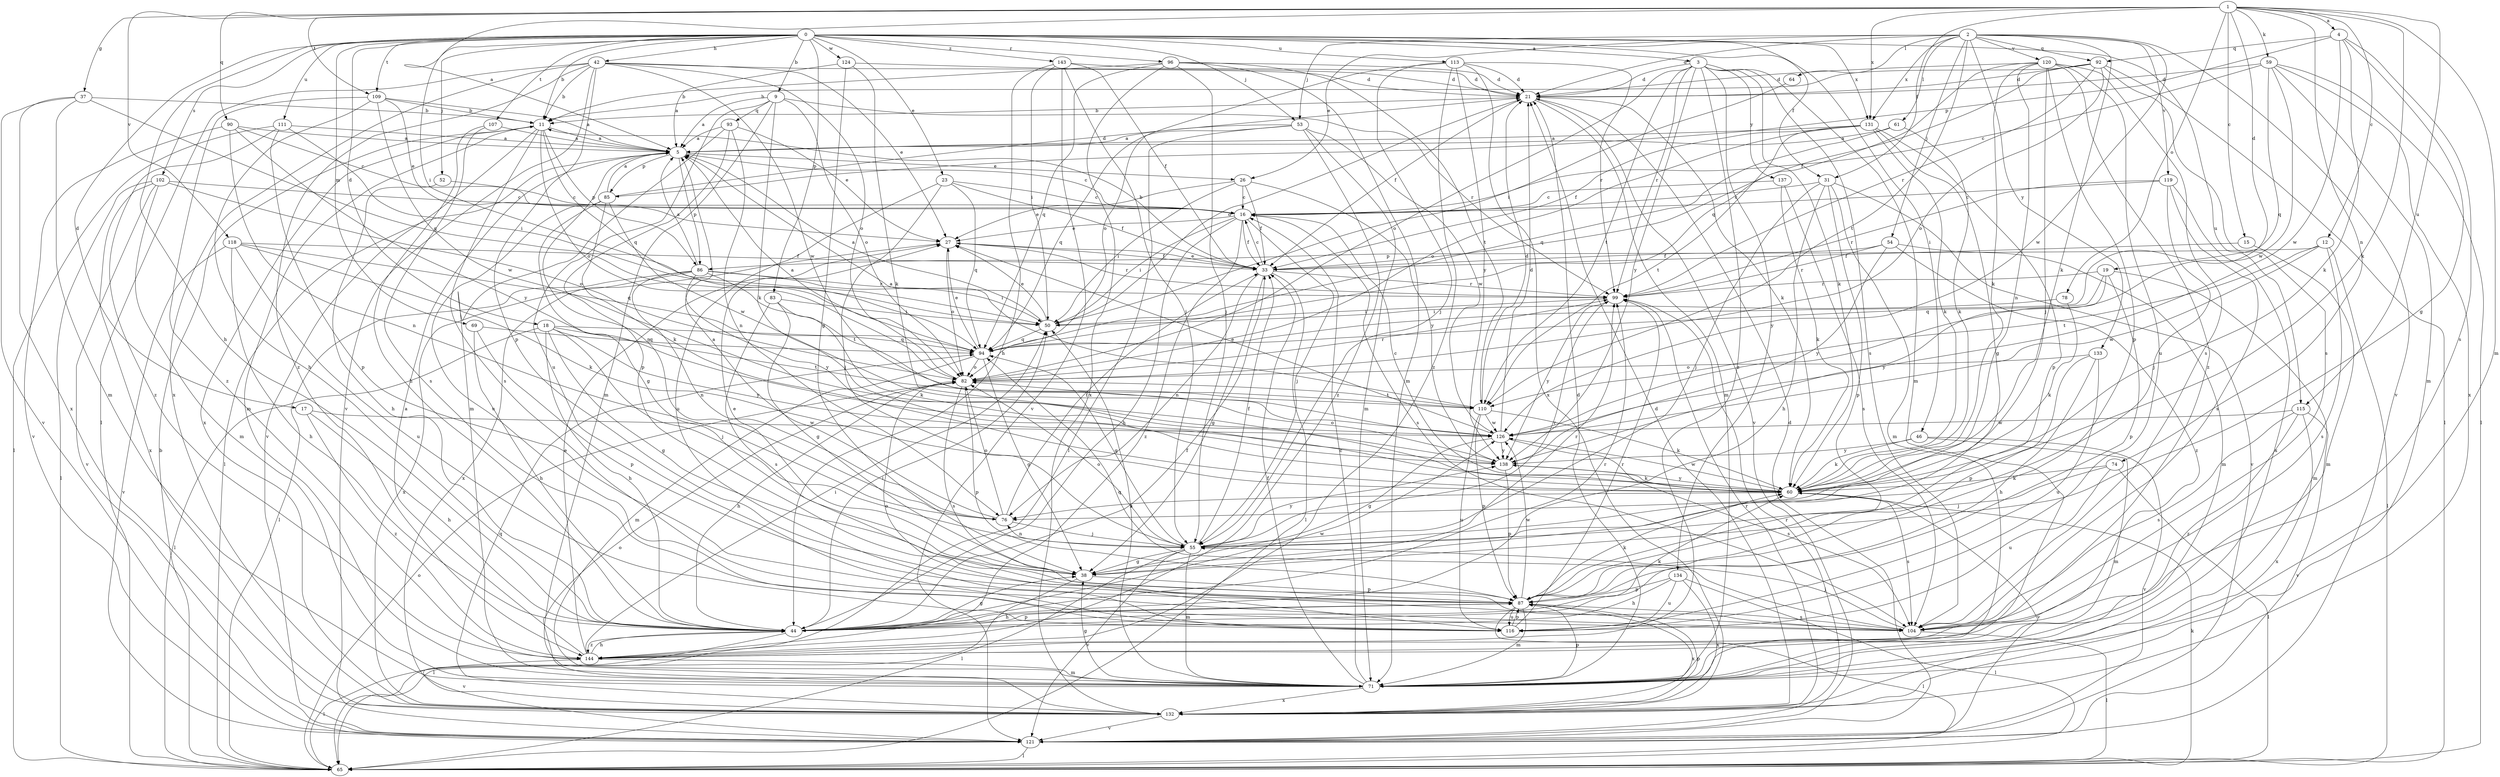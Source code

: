 strict digraph  {
0;
1;
2;
3;
4;
5;
9;
11;
12;
15;
16;
17;
18;
19;
21;
23;
26;
27;
31;
33;
37;
38;
42;
44;
46;
50;
52;
53;
54;
55;
59;
60;
61;
64;
65;
69;
71;
74;
76;
78;
82;
83;
85;
86;
87;
90;
92;
93;
94;
96;
99;
102;
104;
107;
109;
110;
111;
113;
115;
116;
118;
119;
120;
121;
124;
126;
131;
132;
133;
134;
137;
138;
143;
144;
0 -> 3  [label=a];
0 -> 9  [label=b];
0 -> 11  [label=b];
0 -> 17  [label=d];
0 -> 18  [label=d];
0 -> 23  [label=e];
0 -> 31  [label=f];
0 -> 42  [label=h];
0 -> 44  [label=h];
0 -> 46  [label=i];
0 -> 50  [label=i];
0 -> 52  [label=j];
0 -> 53  [label=j];
0 -> 69  [label=m];
0 -> 83  [label=p];
0 -> 96  [label=r];
0 -> 102  [label=s];
0 -> 107  [label=t];
0 -> 109  [label=t];
0 -> 111  [label=u];
0 -> 113  [label=u];
0 -> 115  [label=u];
0 -> 124  [label=w];
0 -> 131  [label=x];
0 -> 143  [label=z];
1 -> 4  [label=a];
1 -> 5  [label=a];
1 -> 12  [label=c];
1 -> 15  [label=c];
1 -> 19  [label=d];
1 -> 31  [label=f];
1 -> 37  [label=g];
1 -> 59  [label=k];
1 -> 60  [label=k];
1 -> 71  [label=m];
1 -> 74  [label=n];
1 -> 78  [label=o];
1 -> 90  [label=q];
1 -> 109  [label=t];
1 -> 115  [label=u];
1 -> 118  [label=v];
1 -> 131  [label=x];
2 -> 21  [label=d];
2 -> 26  [label=e];
2 -> 53  [label=j];
2 -> 54  [label=j];
2 -> 60  [label=k];
2 -> 61  [label=l];
2 -> 64  [label=l];
2 -> 92  [label=q];
2 -> 110  [label=t];
2 -> 119  [label=v];
2 -> 120  [label=v];
2 -> 121  [label=v];
2 -> 126  [label=w];
2 -> 131  [label=x];
2 -> 133  [label=y];
3 -> 21  [label=d];
3 -> 60  [label=k];
3 -> 71  [label=m];
3 -> 82  [label=o];
3 -> 99  [label=r];
3 -> 104  [label=s];
3 -> 110  [label=t];
3 -> 134  [label=y];
3 -> 137  [label=y];
3 -> 138  [label=y];
3 -> 144  [label=z];
4 -> 38  [label=g];
4 -> 60  [label=k];
4 -> 85  [label=p];
4 -> 92  [label=q];
4 -> 104  [label=s];
4 -> 126  [label=w];
5 -> 16  [label=c];
5 -> 26  [label=e];
5 -> 65  [label=l];
5 -> 76  [label=n];
5 -> 85  [label=p];
5 -> 86  [label=p];
9 -> 5  [label=a];
9 -> 60  [label=k];
9 -> 71  [label=m];
9 -> 82  [label=o];
9 -> 93  [label=q];
9 -> 99  [label=r];
9 -> 116  [label=u];
11 -> 5  [label=a];
11 -> 71  [label=m];
11 -> 82  [label=o];
11 -> 86  [label=p];
11 -> 94  [label=q];
11 -> 104  [label=s];
11 -> 121  [label=v];
11 -> 132  [label=x];
12 -> 65  [label=l];
12 -> 86  [label=p];
12 -> 104  [label=s];
12 -> 110  [label=t];
12 -> 126  [label=w];
15 -> 33  [label=f];
15 -> 71  [label=m];
16 -> 27  [label=e];
16 -> 33  [label=f];
16 -> 44  [label=h];
16 -> 50  [label=i];
16 -> 55  [label=j];
16 -> 104  [label=s];
16 -> 144  [label=z];
17 -> 44  [label=h];
17 -> 126  [label=w];
17 -> 144  [label=z];
18 -> 38  [label=g];
18 -> 44  [label=h];
18 -> 55  [label=j];
18 -> 65  [label=l];
18 -> 94  [label=q];
18 -> 110  [label=t];
18 -> 138  [label=y];
19 -> 71  [label=m];
19 -> 87  [label=p];
19 -> 94  [label=q];
19 -> 99  [label=r];
19 -> 138  [label=y];
21 -> 11  [label=b];
21 -> 33  [label=f];
21 -> 60  [label=k];
21 -> 71  [label=m];
21 -> 121  [label=v];
23 -> 16  [label=c];
23 -> 33  [label=f];
23 -> 55  [label=j];
23 -> 94  [label=q];
23 -> 116  [label=u];
26 -> 16  [label=c];
26 -> 27  [label=e];
26 -> 33  [label=f];
26 -> 50  [label=i];
26 -> 138  [label=y];
27 -> 33  [label=f];
27 -> 82  [label=o];
27 -> 99  [label=r];
27 -> 132  [label=x];
31 -> 16  [label=c];
31 -> 44  [label=h];
31 -> 55  [label=j];
31 -> 71  [label=m];
31 -> 87  [label=p];
31 -> 121  [label=v];
33 -> 11  [label=b];
33 -> 16  [label=c];
33 -> 27  [label=e];
33 -> 38  [label=g];
33 -> 65  [label=l];
33 -> 76  [label=n];
33 -> 99  [label=r];
37 -> 11  [label=b];
37 -> 71  [label=m];
37 -> 94  [label=q];
37 -> 121  [label=v];
37 -> 132  [label=x];
38 -> 27  [label=e];
38 -> 65  [label=l];
38 -> 87  [label=p];
38 -> 99  [label=r];
42 -> 11  [label=b];
42 -> 21  [label=d];
42 -> 27  [label=e];
42 -> 65  [label=l];
42 -> 82  [label=o];
42 -> 87  [label=p];
42 -> 121  [label=v];
42 -> 126  [label=w];
42 -> 132  [label=x];
42 -> 144  [label=z];
44 -> 33  [label=f];
44 -> 38  [label=g];
44 -> 50  [label=i];
44 -> 60  [label=k];
44 -> 87  [label=p];
44 -> 99  [label=r];
44 -> 121  [label=v];
44 -> 126  [label=w];
44 -> 144  [label=z];
46 -> 60  [label=k];
46 -> 71  [label=m];
46 -> 121  [label=v];
46 -> 138  [label=y];
50 -> 5  [label=a];
50 -> 21  [label=d];
50 -> 27  [label=e];
50 -> 94  [label=q];
52 -> 16  [label=c];
52 -> 44  [label=h];
53 -> 5  [label=a];
53 -> 65  [label=l];
53 -> 71  [label=m];
53 -> 94  [label=q];
53 -> 126  [label=w];
53 -> 144  [label=z];
54 -> 33  [label=f];
54 -> 71  [label=m];
54 -> 99  [label=r];
54 -> 138  [label=y];
54 -> 144  [label=z];
55 -> 33  [label=f];
55 -> 38  [label=g];
55 -> 65  [label=l];
55 -> 71  [label=m];
55 -> 76  [label=n];
55 -> 82  [label=o];
55 -> 94  [label=q];
55 -> 99  [label=r];
55 -> 121  [label=v];
55 -> 138  [label=y];
59 -> 16  [label=c];
59 -> 21  [label=d];
59 -> 65  [label=l];
59 -> 71  [label=m];
59 -> 94  [label=q];
59 -> 126  [label=w];
59 -> 132  [label=x];
60 -> 16  [label=c];
60 -> 76  [label=n];
60 -> 104  [label=s];
60 -> 121  [label=v];
60 -> 126  [label=w];
60 -> 138  [label=y];
61 -> 5  [label=a];
61 -> 60  [label=k];
61 -> 94  [label=q];
64 -> 50  [label=i];
65 -> 11  [label=b];
65 -> 60  [label=k];
65 -> 82  [label=o];
69 -> 44  [label=h];
69 -> 87  [label=p];
69 -> 94  [label=q];
71 -> 16  [label=c];
71 -> 21  [label=d];
71 -> 33  [label=f];
71 -> 38  [label=g];
71 -> 50  [label=i];
71 -> 87  [label=p];
71 -> 132  [label=x];
74 -> 55  [label=j];
74 -> 60  [label=k];
74 -> 65  [label=l];
74 -> 116  [label=u];
76 -> 5  [label=a];
76 -> 33  [label=f];
76 -> 55  [label=j];
76 -> 82  [label=o];
78 -> 50  [label=i];
78 -> 60  [label=k];
82 -> 5  [label=a];
82 -> 44  [label=h];
82 -> 87  [label=p];
82 -> 99  [label=r];
82 -> 104  [label=s];
82 -> 110  [label=t];
83 -> 38  [label=g];
83 -> 50  [label=i];
83 -> 60  [label=k];
83 -> 104  [label=s];
85 -> 5  [label=a];
85 -> 21  [label=d];
85 -> 38  [label=g];
85 -> 60  [label=k];
85 -> 116  [label=u];
85 -> 126  [label=w];
86 -> 5  [label=a];
86 -> 50  [label=i];
86 -> 65  [label=l];
86 -> 76  [label=n];
86 -> 99  [label=r];
86 -> 110  [label=t];
86 -> 132  [label=x];
86 -> 138  [label=y];
87 -> 44  [label=h];
87 -> 60  [label=k];
87 -> 65  [label=l];
87 -> 71  [label=m];
87 -> 104  [label=s];
87 -> 116  [label=u];
87 -> 126  [label=w];
87 -> 132  [label=x];
90 -> 5  [label=a];
90 -> 16  [label=c];
90 -> 76  [label=n];
90 -> 121  [label=v];
90 -> 138  [label=y];
92 -> 11  [label=b];
92 -> 21  [label=d];
92 -> 33  [label=f];
92 -> 65  [label=l];
92 -> 82  [label=o];
92 -> 99  [label=r];
92 -> 104  [label=s];
93 -> 5  [label=a];
93 -> 27  [label=e];
93 -> 71  [label=m];
93 -> 76  [label=n];
93 -> 87  [label=p];
94 -> 27  [label=e];
94 -> 38  [label=g];
94 -> 71  [label=m];
94 -> 82  [label=o];
96 -> 11  [label=b];
96 -> 21  [label=d];
96 -> 55  [label=j];
96 -> 71  [label=m];
96 -> 94  [label=q];
96 -> 110  [label=t];
96 -> 132  [label=x];
99 -> 50  [label=i];
99 -> 138  [label=y];
102 -> 16  [label=c];
102 -> 65  [label=l];
102 -> 71  [label=m];
102 -> 82  [label=o];
102 -> 121  [label=v];
102 -> 132  [label=x];
104 -> 55  [label=j];
104 -> 65  [label=l];
104 -> 94  [label=q];
107 -> 5  [label=a];
107 -> 44  [label=h];
107 -> 104  [label=s];
109 -> 5  [label=a];
109 -> 11  [label=b];
109 -> 27  [label=e];
109 -> 44  [label=h];
109 -> 126  [label=w];
109 -> 144  [label=z];
110 -> 5  [label=a];
110 -> 21  [label=d];
110 -> 60  [label=k];
110 -> 87  [label=p];
110 -> 116  [label=u];
110 -> 126  [label=w];
111 -> 5  [label=a];
111 -> 50  [label=i];
111 -> 65  [label=l];
111 -> 87  [label=p];
111 -> 144  [label=z];
113 -> 21  [label=d];
113 -> 55  [label=j];
113 -> 82  [label=o];
113 -> 99  [label=r];
113 -> 132  [label=x];
113 -> 138  [label=y];
113 -> 144  [label=z];
115 -> 104  [label=s];
115 -> 121  [label=v];
115 -> 126  [label=w];
115 -> 132  [label=x];
115 -> 144  [label=z];
116 -> 82  [label=o];
116 -> 87  [label=p];
116 -> 99  [label=r];
118 -> 33  [label=f];
118 -> 44  [label=h];
118 -> 60  [label=k];
118 -> 94  [label=q];
118 -> 116  [label=u];
118 -> 121  [label=v];
119 -> 16  [label=c];
119 -> 55  [label=j];
119 -> 99  [label=r];
119 -> 104  [label=s];
119 -> 132  [label=x];
120 -> 21  [label=d];
120 -> 55  [label=j];
120 -> 60  [label=k];
120 -> 76  [label=n];
120 -> 87  [label=p];
120 -> 94  [label=q];
120 -> 104  [label=s];
120 -> 116  [label=u];
120 -> 144  [label=z];
121 -> 21  [label=d];
121 -> 65  [label=l];
121 -> 99  [label=r];
124 -> 5  [label=a];
124 -> 21  [label=d];
124 -> 38  [label=g];
124 -> 60  [label=k];
126 -> 21  [label=d];
126 -> 27  [label=e];
126 -> 38  [label=g];
126 -> 104  [label=s];
126 -> 138  [label=y];
131 -> 5  [label=a];
131 -> 33  [label=f];
131 -> 38  [label=g];
131 -> 60  [label=k];
131 -> 82  [label=o];
131 -> 87  [label=p];
131 -> 110  [label=t];
132 -> 21  [label=d];
132 -> 82  [label=o];
132 -> 87  [label=p];
132 -> 94  [label=q];
132 -> 99  [label=r];
132 -> 121  [label=v];
133 -> 44  [label=h];
133 -> 82  [label=o];
133 -> 87  [label=p];
133 -> 116  [label=u];
134 -> 44  [label=h];
134 -> 65  [label=l];
134 -> 87  [label=p];
134 -> 116  [label=u];
134 -> 132  [label=x];
137 -> 16  [label=c];
137 -> 60  [label=k];
137 -> 104  [label=s];
138 -> 60  [label=k];
138 -> 82  [label=o];
138 -> 87  [label=p];
143 -> 21  [label=d];
143 -> 33  [label=f];
143 -> 44  [label=h];
143 -> 50  [label=i];
143 -> 55  [label=j];
143 -> 121  [label=v];
144 -> 5  [label=a];
144 -> 27  [label=e];
144 -> 44  [label=h];
144 -> 50  [label=i];
144 -> 65  [label=l];
144 -> 71  [label=m];
}
